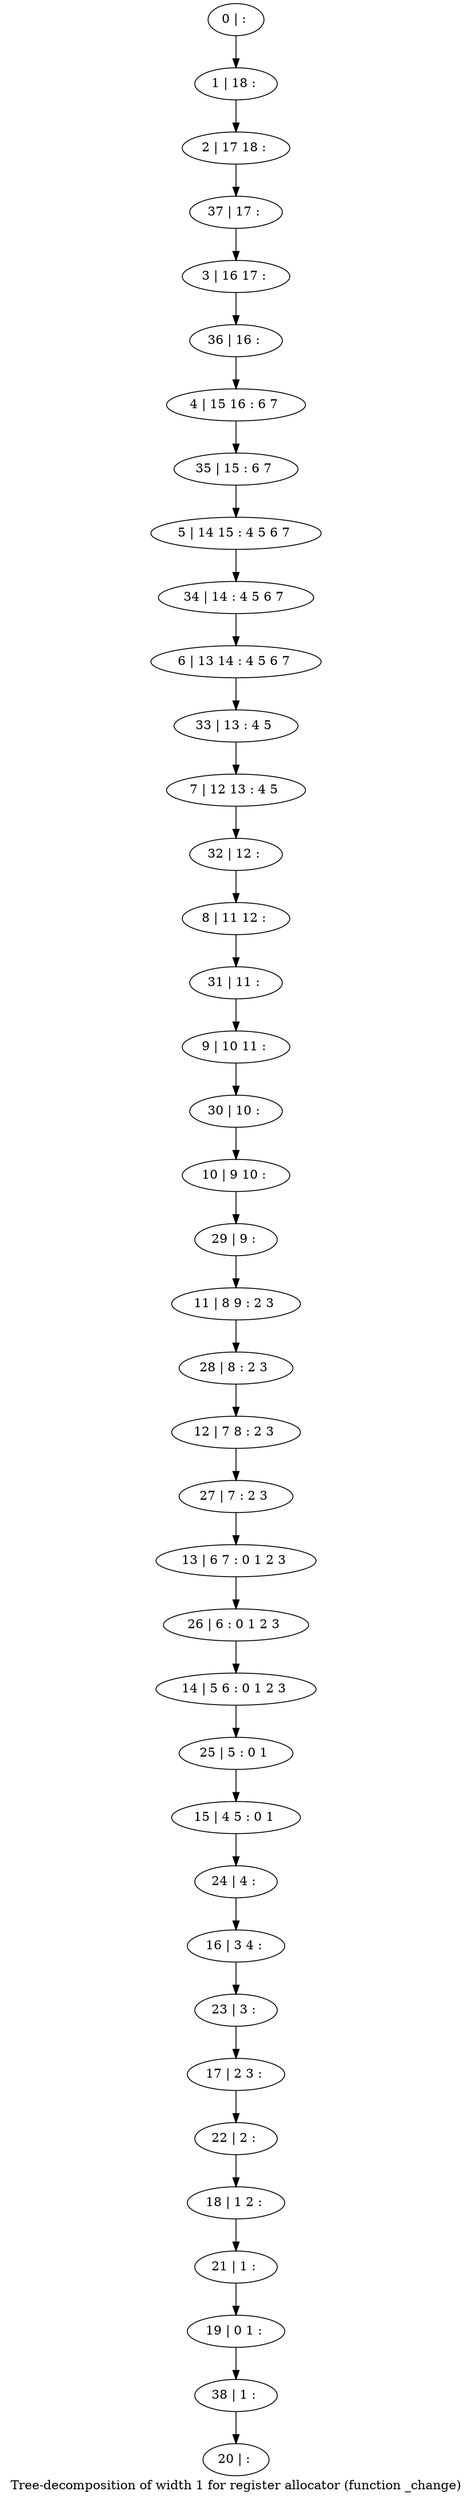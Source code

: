 digraph G {
graph [label="Tree-decomposition of width 1 for register allocator (function _change)"]
0[label="0 | : "];
1[label="1 | 18 : "];
2[label="2 | 17 18 : "];
3[label="3 | 16 17 : "];
4[label="4 | 15 16 : 6 7 "];
5[label="5 | 14 15 : 4 5 6 7 "];
6[label="6 | 13 14 : 4 5 6 7 "];
7[label="7 | 12 13 : 4 5 "];
8[label="8 | 11 12 : "];
9[label="9 | 10 11 : "];
10[label="10 | 9 10 : "];
11[label="11 | 8 9 : 2 3 "];
12[label="12 | 7 8 : 2 3 "];
13[label="13 | 6 7 : 0 1 2 3 "];
14[label="14 | 5 6 : 0 1 2 3 "];
15[label="15 | 4 5 : 0 1 "];
16[label="16 | 3 4 : "];
17[label="17 | 2 3 : "];
18[label="18 | 1 2 : "];
19[label="19 | 0 1 : "];
20[label="20 | : "];
21[label="21 | 1 : "];
22[label="22 | 2 : "];
23[label="23 | 3 : "];
24[label="24 | 4 : "];
25[label="25 | 5 : 0 1 "];
26[label="26 | 6 : 0 1 2 3 "];
27[label="27 | 7 : 2 3 "];
28[label="28 | 8 : 2 3 "];
29[label="29 | 9 : "];
30[label="30 | 10 : "];
31[label="31 | 11 : "];
32[label="32 | 12 : "];
33[label="33 | 13 : 4 5 "];
34[label="34 | 14 : 4 5 6 7 "];
35[label="35 | 15 : 6 7 "];
36[label="36 | 16 : "];
37[label="37 | 17 : "];
38[label="38 | 1 : "];
0->1 ;
1->2 ;
21->19 ;
18->21 ;
22->18 ;
17->22 ;
23->17 ;
16->23 ;
24->16 ;
15->24 ;
25->15 ;
14->25 ;
26->14 ;
13->26 ;
27->13 ;
12->27 ;
28->12 ;
11->28 ;
29->11 ;
10->29 ;
30->10 ;
9->30 ;
31->9 ;
8->31 ;
32->8 ;
7->32 ;
33->7 ;
6->33 ;
34->6 ;
5->34 ;
35->5 ;
4->35 ;
36->4 ;
3->36 ;
37->3 ;
2->37 ;
38->20 ;
19->38 ;
}
